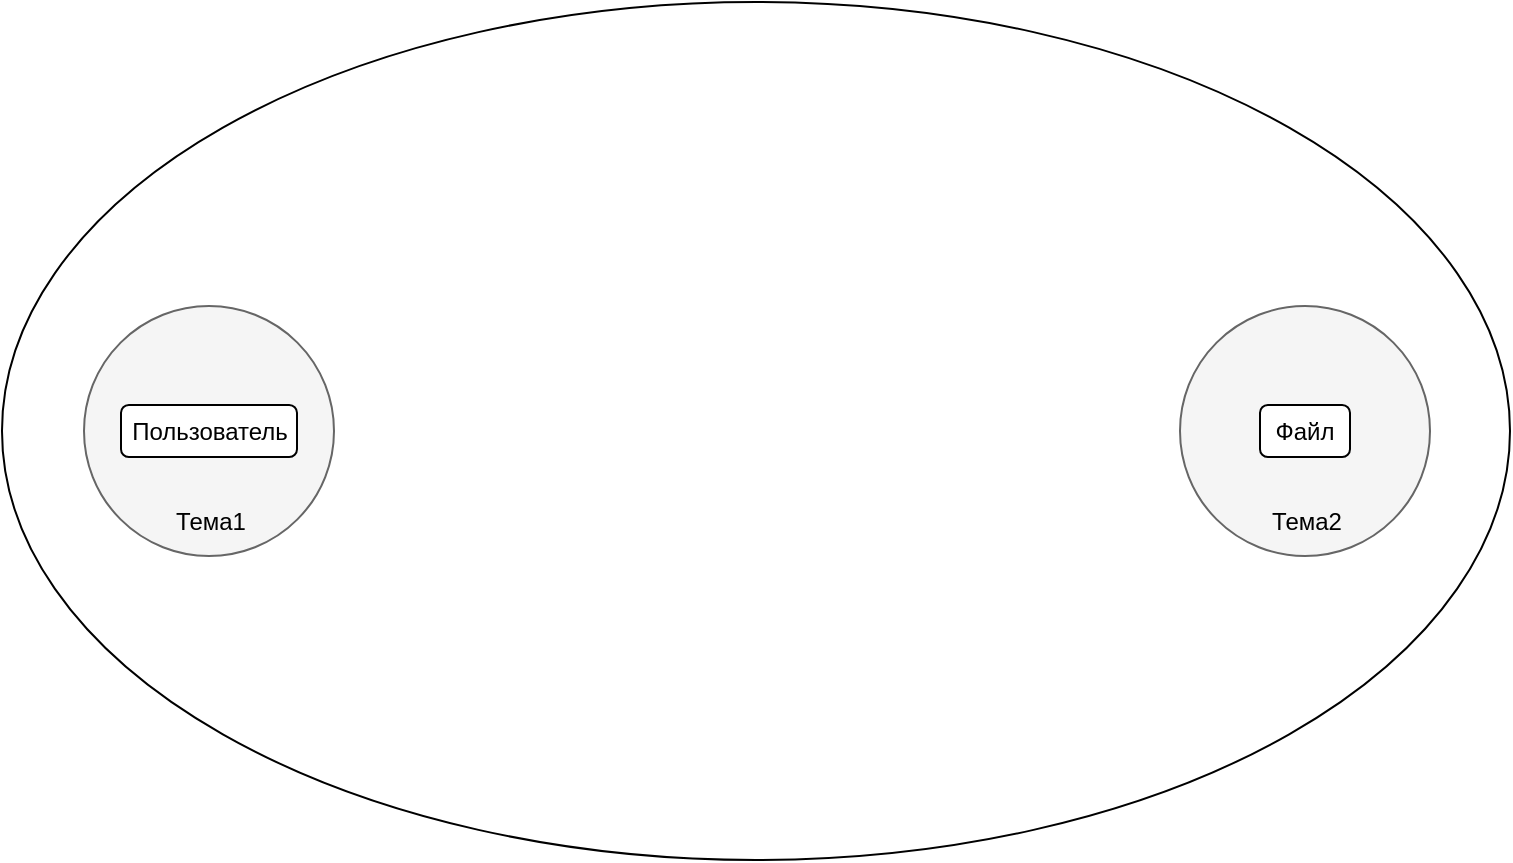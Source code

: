 <mxfile version="12.9.11" type="github">
  <diagram id="xKfU0i_M98cgjOJH_EFo" name="Page-1">
    <mxGraphModel dx="782" dy="437" grid="0" gridSize="10" guides="1" tooltips="1" connect="1" arrows="1" fold="1" page="1" pageScale="1" pageWidth="1169" pageHeight="827" math="0" shadow="0">
      <root>
        <mxCell id="0" />
        <mxCell id="1" parent="0" />
        <mxCell id="J8lNgiGQbVxlIm6GD1Gz-1" value="" style="ellipse;whiteSpace=wrap;html=1;" vertex="1" parent="1">
          <mxGeometry x="35" y="11" width="754" height="429" as="geometry" />
        </mxCell>
        <mxCell id="J8lNgiGQbVxlIm6GD1Gz-2" value="" style="ellipse;whiteSpace=wrap;html=1;aspect=fixed;fillColor=#f5f5f5;strokeColor=#666666;fontColor=#333333;" vertex="1" parent="J8lNgiGQbVxlIm6GD1Gz-1">
          <mxGeometry x="41" y="152" width="125" height="125" as="geometry" />
        </mxCell>
        <mxCell id="J8lNgiGQbVxlIm6GD1Gz-3" value="Тема1" style="text;html=1;align=center;verticalAlign=middle;resizable=0;points=[];autosize=1;" vertex="1" parent="J8lNgiGQbVxlIm6GD1Gz-1">
          <mxGeometry x="81" y="251" width="45" height="18" as="geometry" />
        </mxCell>
        <mxCell id="J8lNgiGQbVxlIm6GD1Gz-4" value="Пользователь" style="rounded=1;whiteSpace=wrap;html=1;" vertex="1" parent="J8lNgiGQbVxlIm6GD1Gz-1">
          <mxGeometry x="59.5" y="201.5" width="88" height="26" as="geometry" />
        </mxCell>
        <mxCell id="J8lNgiGQbVxlIm6GD1Gz-7" value="" style="ellipse;whiteSpace=wrap;html=1;aspect=fixed;fillColor=#f5f5f5;strokeColor=#666666;fontColor=#333333;" vertex="1" parent="J8lNgiGQbVxlIm6GD1Gz-1">
          <mxGeometry x="589" y="152" width="125" height="125" as="geometry" />
        </mxCell>
        <mxCell id="J8lNgiGQbVxlIm6GD1Gz-6" value="Тема2" style="text;html=1;align=center;verticalAlign=middle;resizable=0;points=[];autosize=1;" vertex="1" parent="J8lNgiGQbVxlIm6GD1Gz-1">
          <mxGeometry x="629" y="251" width="45" height="18" as="geometry" />
        </mxCell>
        <mxCell id="J8lNgiGQbVxlIm6GD1Gz-8" value="Файл" style="rounded=1;whiteSpace=wrap;html=1;" vertex="1" parent="J8lNgiGQbVxlIm6GD1Gz-1">
          <mxGeometry x="629" y="201.5" width="45" height="26" as="geometry" />
        </mxCell>
      </root>
    </mxGraphModel>
  </diagram>
</mxfile>
